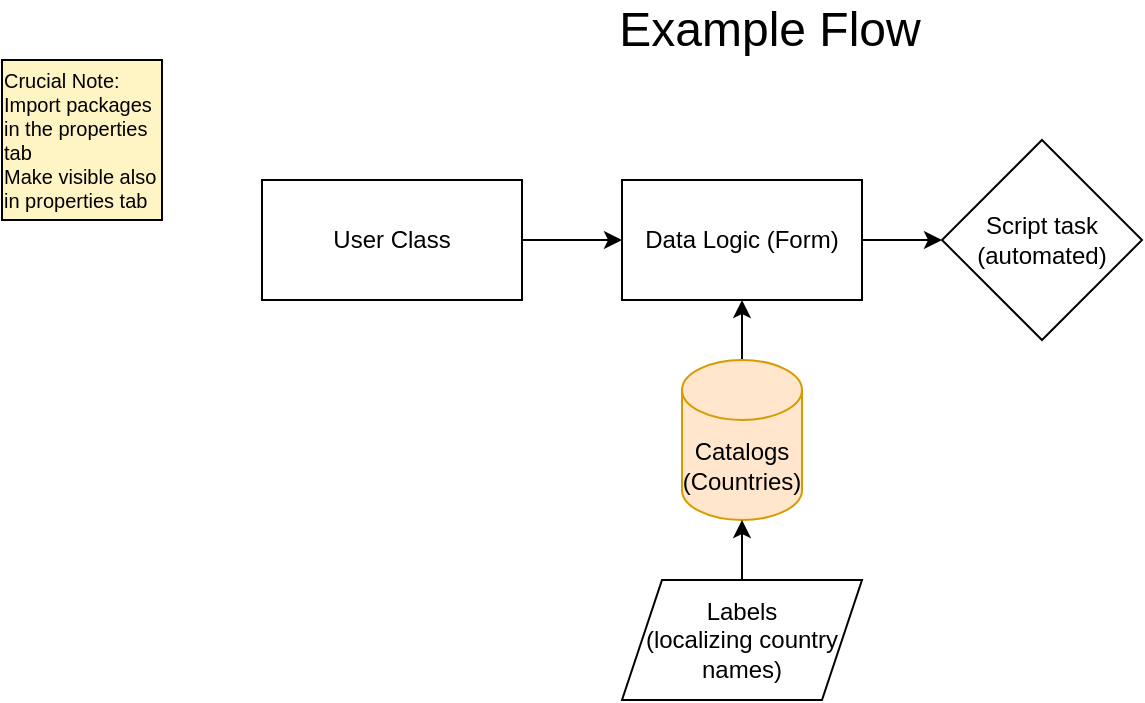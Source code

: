 <mxfile version="21.3.2" type="github">
  <diagram id="C5RBs43oDa-KdzZeNtuy" name="Page-1">
    <mxGraphModel dx="721" dy="415" grid="1" gridSize="10" guides="1" tooltips="1" connect="1" arrows="1" fold="1" page="1" pageScale="1" pageWidth="827" pageHeight="1169" math="0" shadow="0">
      <root>
        <mxCell id="WIyWlLk6GJQsqaUBKTNV-0" />
        <mxCell id="WIyWlLk6GJQsqaUBKTNV-1" parent="WIyWlLk6GJQsqaUBKTNV-0" />
        <mxCell id="H00T0GyT8ZabD7D_kj2N-3" value="" style="edgeStyle=orthogonalEdgeStyle;rounded=0;orthogonalLoop=1;jettySize=auto;html=1;" edge="1" parent="WIyWlLk6GJQsqaUBKTNV-1" source="H00T0GyT8ZabD7D_kj2N-0" target="H00T0GyT8ZabD7D_kj2N-2">
          <mxGeometry relative="1" as="geometry" />
        </mxCell>
        <mxCell id="H00T0GyT8ZabD7D_kj2N-0" value="User Class" style="rounded=0;whiteSpace=wrap;html=1;" vertex="1" parent="WIyWlLk6GJQsqaUBKTNV-1">
          <mxGeometry x="160" y="190" width="130" height="60" as="geometry" />
        </mxCell>
        <mxCell id="H00T0GyT8ZabD7D_kj2N-9" value="" style="edgeStyle=orthogonalEdgeStyle;rounded=0;orthogonalLoop=1;jettySize=auto;html=1;" edge="1" parent="WIyWlLk6GJQsqaUBKTNV-1" source="H00T0GyT8ZabD7D_kj2N-2" target="H00T0GyT8ZabD7D_kj2N-8">
          <mxGeometry relative="1" as="geometry" />
        </mxCell>
        <mxCell id="H00T0GyT8ZabD7D_kj2N-2" value="Data Logic (Form)" style="whiteSpace=wrap;html=1;rounded=0;" vertex="1" parent="WIyWlLk6GJQsqaUBKTNV-1">
          <mxGeometry x="340" y="190" width="120" height="60" as="geometry" />
        </mxCell>
        <mxCell id="H00T0GyT8ZabD7D_kj2N-5" value="" style="edgeStyle=orthogonalEdgeStyle;rounded=0;orthogonalLoop=1;jettySize=auto;html=1;" edge="1" parent="WIyWlLk6GJQsqaUBKTNV-1" source="H00T0GyT8ZabD7D_kj2N-4" target="H00T0GyT8ZabD7D_kj2N-2">
          <mxGeometry relative="1" as="geometry" />
        </mxCell>
        <mxCell id="H00T0GyT8ZabD7D_kj2N-4" value="Catalogs&lt;br&gt;(Countries)" style="shape=cylinder3;whiteSpace=wrap;html=1;boundedLbl=1;backgroundOutline=1;size=15;fillColor=#ffe6cc;strokeColor=#d79b00;" vertex="1" parent="WIyWlLk6GJQsqaUBKTNV-1">
          <mxGeometry x="370" y="280" width="60" height="80" as="geometry" />
        </mxCell>
        <mxCell id="H00T0GyT8ZabD7D_kj2N-7" value="" style="edgeStyle=orthogonalEdgeStyle;rounded=0;orthogonalLoop=1;jettySize=auto;html=1;" edge="1" parent="WIyWlLk6GJQsqaUBKTNV-1" source="H00T0GyT8ZabD7D_kj2N-6" target="H00T0GyT8ZabD7D_kj2N-4">
          <mxGeometry relative="1" as="geometry" />
        </mxCell>
        <mxCell id="H00T0GyT8ZabD7D_kj2N-6" value="Labels&lt;br&gt;(localizing country names)" style="shape=parallelogram;perimeter=parallelogramPerimeter;whiteSpace=wrap;html=1;fixedSize=1;" vertex="1" parent="WIyWlLk6GJQsqaUBKTNV-1">
          <mxGeometry x="340" y="390" width="120" height="60" as="geometry" />
        </mxCell>
        <mxCell id="H00T0GyT8ZabD7D_kj2N-8" value="Script task (automated)" style="rhombus;whiteSpace=wrap;html=1;rounded=0;" vertex="1" parent="WIyWlLk6GJQsqaUBKTNV-1">
          <mxGeometry x="500" y="170" width="100" height="100" as="geometry" />
        </mxCell>
        <mxCell id="H00T0GyT8ZabD7D_kj2N-10" value="&lt;div style=&quot;text-align: left; font-size: 10px;&quot;&gt;&lt;span style=&quot;background-color: initial;&quot;&gt;&lt;font style=&quot;font-size: 10px;&quot;&gt;Crucial Note: Import packages in the properties tab&lt;/font&gt;&lt;/span&gt;&lt;/div&gt;&lt;div style=&quot;text-align: left; font-size: 10px;&quot;&gt;&lt;span style=&quot;background-color: initial;&quot;&gt;&lt;font style=&quot;font-size: 10px;&quot;&gt;Make visible also in properties tab&lt;/font&gt;&lt;/span&gt;&lt;/div&gt;" style="whiteSpace=wrap;html=1;aspect=fixed;fillColor=#FFF4C3;" vertex="1" parent="WIyWlLk6GJQsqaUBKTNV-1">
          <mxGeometry x="30" y="130" width="80" height="80" as="geometry" />
        </mxCell>
        <mxCell id="H00T0GyT8ZabD7D_kj2N-11" value="&lt;font style=&quot;font-size: 24px;&quot;&gt;Example Flow&lt;/font&gt;" style="text;strokeColor=none;align=center;fillColor=none;html=1;verticalAlign=middle;whiteSpace=wrap;rounded=0;" vertex="1" parent="WIyWlLk6GJQsqaUBKTNV-1">
          <mxGeometry x="304" y="100" width="220" height="30" as="geometry" />
        </mxCell>
      </root>
    </mxGraphModel>
  </diagram>
</mxfile>
